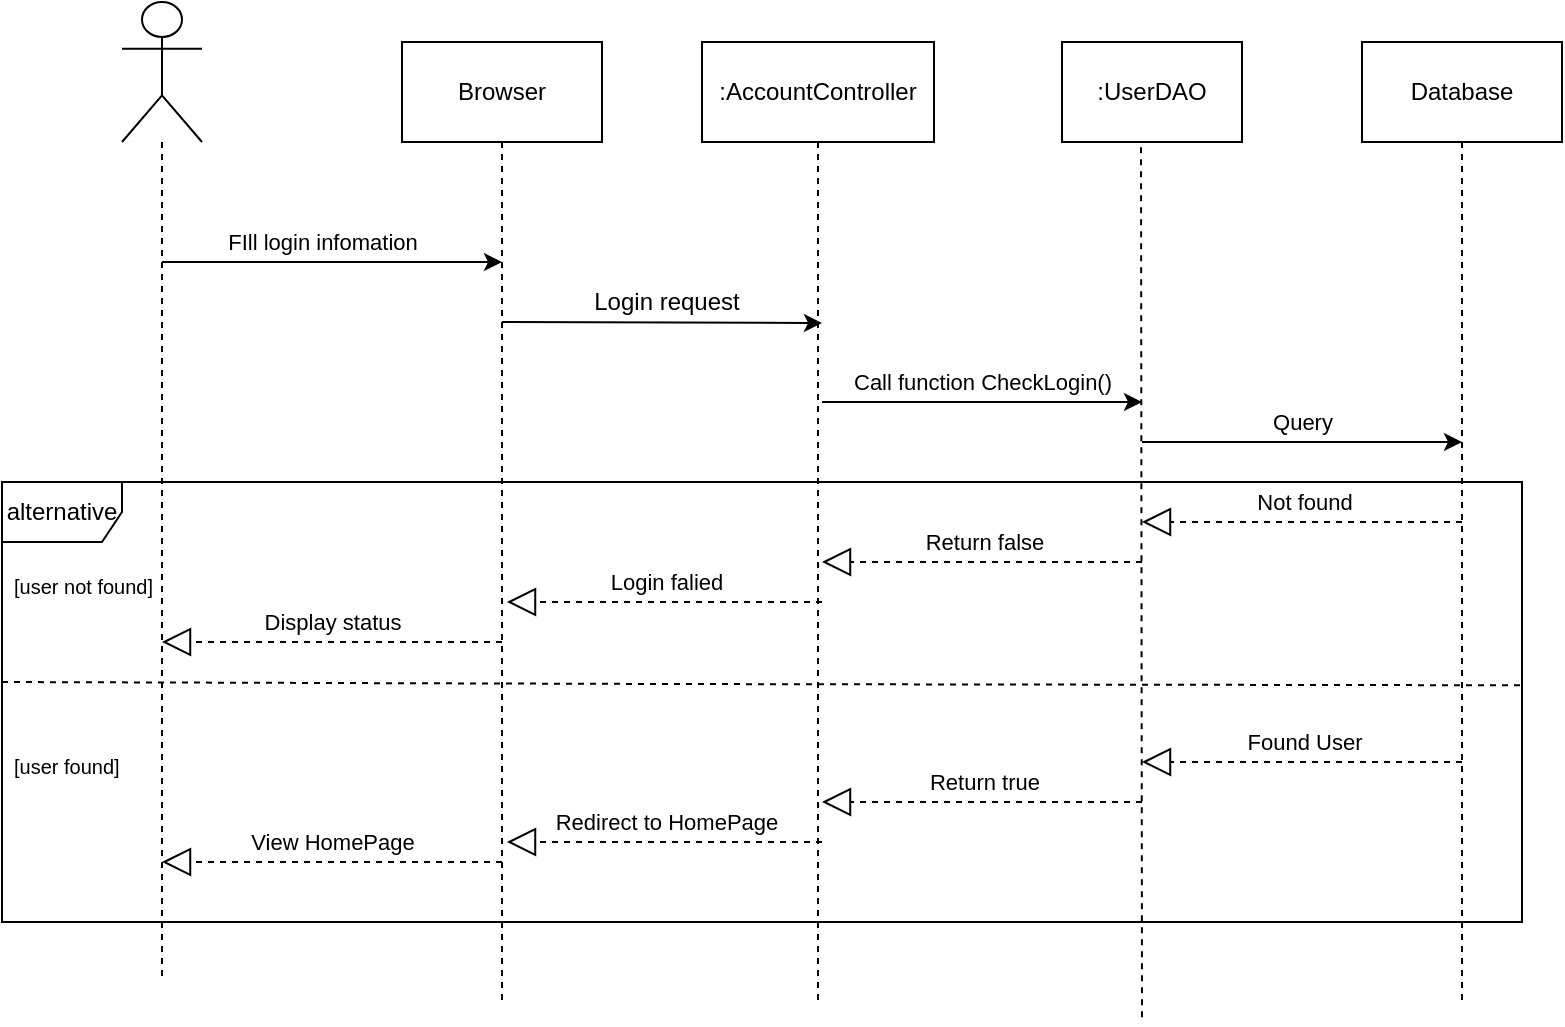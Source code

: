 <mxfile version="14.7.0" type="device"><diagram id="Ux88fUvOWw_Rc9Goepsm" name="Page-1"><mxGraphModel dx="1146" dy="526" grid="1" gridSize="10" guides="1" tooltips="1" connect="1" arrows="1" fold="1" page="1" pageScale="1" pageWidth="827" pageHeight="1169" math="0" shadow="0"><root><mxCell id="0"/><mxCell id="1" parent="0"/><mxCell id="q5nNowkRErdxKvwEoenb-12" value="alternative" style="shape=umlFrame;whiteSpace=wrap;html=1;" vertex="1" parent="1"><mxGeometry x="30" y="260" width="760" height="220" as="geometry"/></mxCell><mxCell id="wGBdBniwJs4qPRTGTJWb-1" value="" style="endArrow=none;dashed=1;html=1;exitX=0.5;exitY=1;exitDx=0;exitDy=0;" parent="1" source="wGBdBniwJs4qPRTGTJWb-6" edge="1"><mxGeometry width="50" height="50" relative="1" as="geometry"><mxPoint x="506" y="90" as="sourcePoint"/><mxPoint x="438" y="520" as="targetPoint"/></mxGeometry></mxCell><mxCell id="wGBdBniwJs4qPRTGTJWb-2" value="" style="shape=umlActor;verticalLabelPosition=bottom;verticalAlign=top;html=1;outlineConnect=0;" parent="1" vertex="1"><mxGeometry x="90" y="20" width="40" height="70" as="geometry"/></mxCell><mxCell id="wGBdBniwJs4qPRTGTJWb-3" value="Browser" style="rounded=0;whiteSpace=wrap;html=1;" parent="1" vertex="1"><mxGeometry x="230" y="40" width="100" height="50" as="geometry"/></mxCell><mxCell id="wGBdBniwJs4qPRTGTJWb-5" value=":UserDAO" style="rounded=0;whiteSpace=wrap;html=1;" parent="1" vertex="1"><mxGeometry x="560" y="40" width="90" height="50" as="geometry"/></mxCell><mxCell id="wGBdBniwJs4qPRTGTJWb-6" value=":AccountController" style="rounded=0;whiteSpace=wrap;html=1;" parent="1" vertex="1"><mxGeometry x="380" y="40" width="116" height="50" as="geometry"/></mxCell><mxCell id="wGBdBniwJs4qPRTGTJWb-7" value="Database" style="rounded=0;whiteSpace=wrap;html=1;" parent="1" vertex="1"><mxGeometry x="710" y="40" width="100" height="50" as="geometry"/></mxCell><mxCell id="wGBdBniwJs4qPRTGTJWb-8" value="" style="endArrow=none;dashed=1;html=1;exitX=0.5;exitY=1;exitDx=0;exitDy=0;" parent="1" source="wGBdBniwJs4qPRTGTJWb-3" edge="1"><mxGeometry width="50" height="50" relative="1" as="geometry"><mxPoint x="470" y="290" as="sourcePoint"/><mxPoint x="280" y="520" as="targetPoint"/></mxGeometry></mxCell><mxCell id="wGBdBniwJs4qPRTGTJWb-10" value="" style="endArrow=none;dashed=1;html=1;exitX=0.439;exitY=1.052;exitDx=0;exitDy=0;exitPerimeter=0;" parent="1" edge="1" source="wGBdBniwJs4qPRTGTJWb-5"><mxGeometry width="50" height="50" relative="1" as="geometry"><mxPoint x="654.58" y="90" as="sourcePoint"/><mxPoint x="600" y="530" as="targetPoint"/></mxGeometry></mxCell><mxCell id="wGBdBniwJs4qPRTGTJWb-12" value="" style="endArrow=classic;html=1;" parent="1" edge="1"><mxGeometry width="50" height="50" relative="1" as="geometry"><mxPoint x="110" y="150" as="sourcePoint"/><mxPoint x="280" y="150" as="targetPoint"/></mxGeometry></mxCell><mxCell id="q5nNowkRErdxKvwEoenb-5" value="FIll login infomation" style="edgeLabel;html=1;align=center;verticalAlign=middle;resizable=0;points=[];" vertex="1" connectable="0" parent="wGBdBniwJs4qPRTGTJWb-12"><mxGeometry x="-0.198" y="-1" relative="1" as="geometry"><mxPoint x="12" y="-11" as="offset"/></mxGeometry></mxCell><mxCell id="wGBdBniwJs4qPRTGTJWb-15" value="" style="endArrow=classic;html=1;exitX=0;exitY=1;exitDx=0;exitDy=0;" parent="1" edge="1"><mxGeometry width="50" height="50" relative="1" as="geometry"><mxPoint x="280" y="180" as="sourcePoint"/><mxPoint x="440" y="180.5" as="targetPoint"/></mxGeometry></mxCell><mxCell id="wGBdBniwJs4qPRTGTJWb-20" value="" style="endArrow=none;dashed=1;html=1;exitX=0.5;exitY=1;exitDx=0;exitDy=0;" parent="1" source="wGBdBniwJs4qPRTGTJWb-7" edge="1"><mxGeometry width="50" height="50" relative="1" as="geometry"><mxPoint x="760" y="110" as="sourcePoint"/><mxPoint x="760" y="520" as="targetPoint"/></mxGeometry></mxCell><mxCell id="wGBdBniwJs4qPRTGTJWb-30" value="Login request" style="text;html=1;strokeColor=none;fillColor=none;align=center;verticalAlign=middle;whiteSpace=wrap;rounded=0;" parent="1" vertex="1"><mxGeometry x="310" y="160" width="105" height="20" as="geometry"/></mxCell><mxCell id="q5nNowkRErdxKvwEoenb-4" value="" style="endArrow=none;dashed=1;html=1;exitX=0.5;exitY=1;exitDx=0;exitDy=0;" edge="1" parent="1"><mxGeometry width="50" height="50" relative="1" as="geometry"><mxPoint x="110.0" y="90" as="sourcePoint"/><mxPoint x="110.0" y="510" as="targetPoint"/></mxGeometry></mxCell><mxCell id="q5nNowkRErdxKvwEoenb-7" value="" style="endArrow=classic;html=1;" edge="1" parent="1"><mxGeometry width="50" height="50" relative="1" as="geometry"><mxPoint x="440" y="220" as="sourcePoint"/><mxPoint x="600" y="220" as="targetPoint"/></mxGeometry></mxCell><mxCell id="q5nNowkRErdxKvwEoenb-8" value="Call function CheckLogin()" style="edgeLabel;html=1;align=center;verticalAlign=middle;resizable=0;points=[];" vertex="1" connectable="0" parent="q5nNowkRErdxKvwEoenb-7"><mxGeometry x="-0.178" y="-2" relative="1" as="geometry"><mxPoint x="14" y="-12" as="offset"/></mxGeometry></mxCell><mxCell id="q5nNowkRErdxKvwEoenb-9" value="" style="endArrow=classic;html=1;" edge="1" parent="1"><mxGeometry width="50" height="50" relative="1" as="geometry"><mxPoint x="600" y="240" as="sourcePoint"/><mxPoint x="760" y="240" as="targetPoint"/></mxGeometry></mxCell><mxCell id="q5nNowkRErdxKvwEoenb-10" value="Query" style="edgeLabel;html=1;align=center;verticalAlign=middle;resizable=0;points=[];" vertex="1" connectable="0" parent="q5nNowkRErdxKvwEoenb-9"><mxGeometry x="-0.178" y="-2" relative="1" as="geometry"><mxPoint x="14" y="-12" as="offset"/></mxGeometry></mxCell><mxCell id="q5nNowkRErdxKvwEoenb-11" value="" style="endArrow=block;dashed=1;endFill=0;endSize=12;html=1;" edge="1" parent="1"><mxGeometry width="160" relative="1" as="geometry"><mxPoint x="760" y="280" as="sourcePoint"/><mxPoint x="600" y="280" as="targetPoint"/></mxGeometry></mxCell><mxCell id="q5nNowkRErdxKvwEoenb-13" value="Not found" style="edgeLabel;html=1;align=center;verticalAlign=middle;resizable=0;points=[];" vertex="1" connectable="0" parent="q5nNowkRErdxKvwEoenb-11"><mxGeometry x="0.232" y="-2" relative="1" as="geometry"><mxPoint x="19" y="-8" as="offset"/></mxGeometry></mxCell><mxCell id="q5nNowkRErdxKvwEoenb-14" value="" style="endArrow=block;dashed=1;endFill=0;endSize=12;html=1;" edge="1" parent="1"><mxGeometry width="160" relative="1" as="geometry"><mxPoint x="600" y="300" as="sourcePoint"/><mxPoint x="440" y="300" as="targetPoint"/></mxGeometry></mxCell><mxCell id="q5nNowkRErdxKvwEoenb-15" value="Return false" style="edgeLabel;html=1;align=center;verticalAlign=middle;resizable=0;points=[];" vertex="1" connectable="0" parent="q5nNowkRErdxKvwEoenb-14"><mxGeometry x="0.232" y="-2" relative="1" as="geometry"><mxPoint x="19" y="-8" as="offset"/></mxGeometry></mxCell><mxCell id="q5nNowkRErdxKvwEoenb-16" value="" style="endArrow=block;dashed=1;endFill=0;endSize=12;html=1;" edge="1" parent="1"><mxGeometry width="160" relative="1" as="geometry"><mxPoint x="440" y="320" as="sourcePoint"/><mxPoint x="282.5" y="320" as="targetPoint"/></mxGeometry></mxCell><mxCell id="q5nNowkRErdxKvwEoenb-17" value="Login falied" style="edgeLabel;html=1;align=center;verticalAlign=middle;resizable=0;points=[];" vertex="1" connectable="0" parent="q5nNowkRErdxKvwEoenb-16"><mxGeometry x="0.232" y="-2" relative="1" as="geometry"><mxPoint x="19" y="-8" as="offset"/></mxGeometry></mxCell><mxCell id="q5nNowkRErdxKvwEoenb-18" value="" style="endArrow=block;dashed=1;endFill=0;endSize=12;html=1;" edge="1" parent="1"><mxGeometry width="160" relative="1" as="geometry"><mxPoint x="280" y="340" as="sourcePoint"/><mxPoint x="110" y="340" as="targetPoint"/></mxGeometry></mxCell><mxCell id="q5nNowkRErdxKvwEoenb-19" value="Display status" style="edgeLabel;html=1;align=center;verticalAlign=middle;resizable=0;points=[];" vertex="1" connectable="0" parent="q5nNowkRErdxKvwEoenb-18"><mxGeometry x="0.232" y="-2" relative="1" as="geometry"><mxPoint x="19" y="-8" as="offset"/></mxGeometry></mxCell><mxCell id="q5nNowkRErdxKvwEoenb-21" value="" style="endArrow=none;dashed=1;html=1;entryX=0.999;entryY=0.462;entryDx=0;entryDy=0;entryPerimeter=0;" edge="1" parent="1" target="q5nNowkRErdxKvwEoenb-12"><mxGeometry width="50" height="50" relative="1" as="geometry"><mxPoint x="30" y="360" as="sourcePoint"/><mxPoint x="610" y="540" as="targetPoint"/><Array as="points"><mxPoint x="360" y="361"/></Array></mxGeometry></mxCell><mxCell id="q5nNowkRErdxKvwEoenb-22" value="[user not found]" style="text;strokeColor=none;fillColor=none;align=left;verticalAlign=top;spacingLeft=4;spacingRight=4;overflow=hidden;rotatable=0;points=[[0,0.5],[1,0.5]];portConstraint=eastwest;fontSize=10;" vertex="1" parent="1"><mxGeometry x="30" y="300" width="80" height="30" as="geometry"/></mxCell><mxCell id="q5nNowkRErdxKvwEoenb-23" value="" style="endArrow=block;dashed=1;endFill=0;endSize=12;html=1;" edge="1" parent="1"><mxGeometry width="160" relative="1" as="geometry"><mxPoint x="760" y="400" as="sourcePoint"/><mxPoint x="600" y="400" as="targetPoint"/></mxGeometry></mxCell><mxCell id="q5nNowkRErdxKvwEoenb-24" value="Found User" style="edgeLabel;html=1;align=center;verticalAlign=middle;resizable=0;points=[];" vertex="1" connectable="0" parent="q5nNowkRErdxKvwEoenb-23"><mxGeometry x="0.232" y="-2" relative="1" as="geometry"><mxPoint x="19" y="-8" as="offset"/></mxGeometry></mxCell><mxCell id="q5nNowkRErdxKvwEoenb-25" value="" style="endArrow=block;dashed=1;endFill=0;endSize=12;html=1;" edge="1" parent="1"><mxGeometry width="160" relative="1" as="geometry"><mxPoint x="600" y="420.0" as="sourcePoint"/><mxPoint x="440" y="420.0" as="targetPoint"/></mxGeometry></mxCell><mxCell id="q5nNowkRErdxKvwEoenb-26" value="Return true" style="edgeLabel;html=1;align=center;verticalAlign=middle;resizable=0;points=[];" vertex="1" connectable="0" parent="q5nNowkRErdxKvwEoenb-25"><mxGeometry x="0.232" y="-2" relative="1" as="geometry"><mxPoint x="19" y="-8" as="offset"/></mxGeometry></mxCell><mxCell id="q5nNowkRErdxKvwEoenb-27" value="" style="endArrow=block;dashed=1;endFill=0;endSize=12;html=1;" edge="1" parent="1"><mxGeometry width="160" relative="1" as="geometry"><mxPoint x="440" y="440" as="sourcePoint"/><mxPoint x="282.5" y="440.0" as="targetPoint"/></mxGeometry></mxCell><mxCell id="q5nNowkRErdxKvwEoenb-28" value="Redirect to HomePage" style="edgeLabel;html=1;align=center;verticalAlign=middle;resizable=0;points=[];" vertex="1" connectable="0" parent="q5nNowkRErdxKvwEoenb-27"><mxGeometry x="0.232" y="-2" relative="1" as="geometry"><mxPoint x="19" y="-8" as="offset"/></mxGeometry></mxCell><mxCell id="q5nNowkRErdxKvwEoenb-29" value="" style="endArrow=block;dashed=1;endFill=0;endSize=12;html=1;" edge="1" parent="1"><mxGeometry width="160" relative="1" as="geometry"><mxPoint x="280" y="450.0" as="sourcePoint"/><mxPoint x="110" y="450" as="targetPoint"/></mxGeometry></mxCell><mxCell id="q5nNowkRErdxKvwEoenb-30" value="View HomePage" style="edgeLabel;html=1;align=center;verticalAlign=middle;resizable=0;points=[];" vertex="1" connectable="0" parent="q5nNowkRErdxKvwEoenb-29"><mxGeometry x="0.232" y="-2" relative="1" as="geometry"><mxPoint x="19" y="-8" as="offset"/></mxGeometry></mxCell><mxCell id="q5nNowkRErdxKvwEoenb-31" value="[user found]" style="text;strokeColor=none;fillColor=none;align=left;verticalAlign=top;spacingLeft=4;spacingRight=4;overflow=hidden;rotatable=0;points=[[0,0.5],[1,0.5]];portConstraint=eastwest;fontSize=10;" vertex="1" parent="1"><mxGeometry x="30" y="390" width="80" height="30" as="geometry"/></mxCell></root></mxGraphModel></diagram></mxfile>